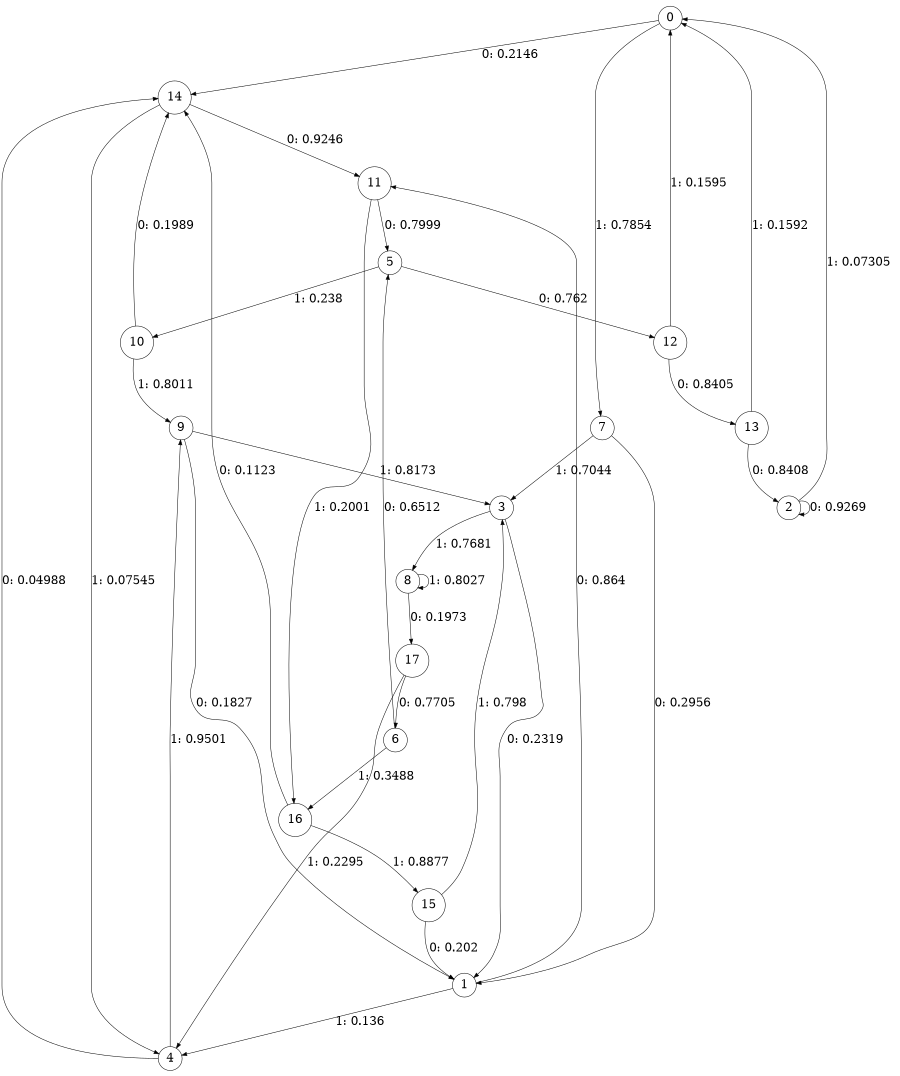 digraph "ch13randomL6" {
size = "6,8.5";
ratio = "fill";
node [shape = circle];
node [fontsize = 24];
edge [fontsize = 24];
0 -> 14 [label = "0: 0.2146   "];
0 -> 7 [label = "1: 0.7854   "];
1 -> 11 [label = "0: 0.864    "];
1 -> 4 [label = "1: 0.136    "];
2 -> 2 [label = "0: 0.9269   "];
2 -> 0 [label = "1: 0.07305  "];
3 -> 1 [label = "0: 0.2319   "];
3 -> 8 [label = "1: 0.7681   "];
4 -> 14 [label = "0: 0.04988  "];
4 -> 9 [label = "1: 0.9501   "];
5 -> 12 [label = "0: 0.762    "];
5 -> 10 [label = "1: 0.238    "];
6 -> 5 [label = "0: 0.6512   "];
6 -> 16 [label = "1: 0.3488   "];
7 -> 1 [label = "0: 0.2956   "];
7 -> 3 [label = "1: 0.7044   "];
8 -> 17 [label = "0: 0.1973   "];
8 -> 8 [label = "1: 0.8027   "];
9 -> 1 [label = "0: 0.1827   "];
9 -> 3 [label = "1: 0.8173   "];
10 -> 14 [label = "0: 0.1989   "];
10 -> 9 [label = "1: 0.8011   "];
11 -> 5 [label = "0: 0.7999   "];
11 -> 16 [label = "1: 0.2001   "];
12 -> 13 [label = "0: 0.8405   "];
12 -> 0 [label = "1: 0.1595   "];
13 -> 2 [label = "0: 0.8408   "];
13 -> 0 [label = "1: 0.1592   "];
14 -> 11 [label = "0: 0.9246   "];
14 -> 4 [label = "1: 0.07545  "];
15 -> 1 [label = "0: 0.202    "];
15 -> 3 [label = "1: 0.798    "];
16 -> 14 [label = "0: 0.1123   "];
16 -> 15 [label = "1: 0.8877   "];
17 -> 6 [label = "0: 0.7705   "];
17 -> 4 [label = "1: 0.2295   "];
}